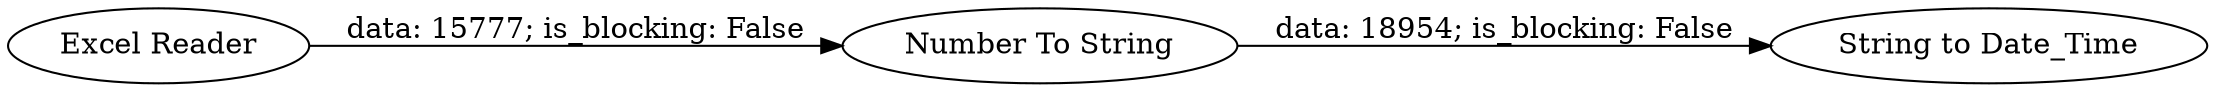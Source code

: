 digraph {
	"-3310824848260279619_5" [label="String to Date_Time"]
	"-3310824848260279619_3" [label="Excel Reader"]
	"-3310824848260279619_4" [label="Number To String"]
	"-3310824848260279619_3" -> "-3310824848260279619_4" [label="data: 15777; is_blocking: False"]
	"-3310824848260279619_4" -> "-3310824848260279619_5" [label="data: 18954; is_blocking: False"]
	rankdir=LR
}
